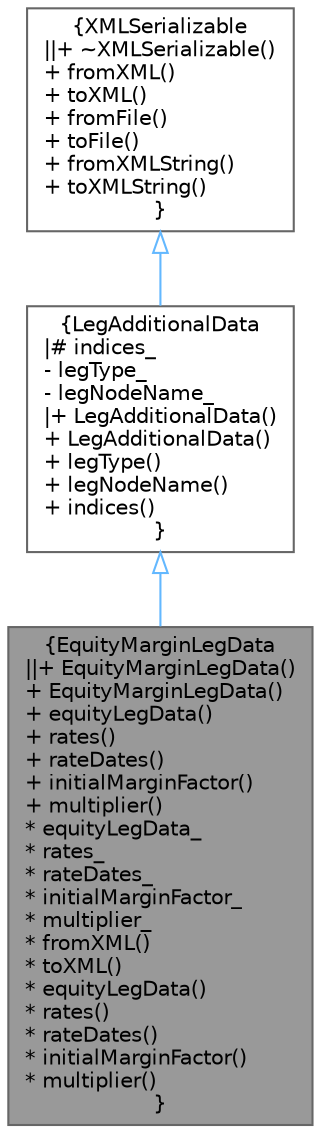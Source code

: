 digraph "EquityMarginLegData"
{
 // INTERACTIVE_SVG=YES
 // LATEX_PDF_SIZE
  bgcolor="transparent";
  edge [fontname=Helvetica,fontsize=10,labelfontname=Helvetica,labelfontsize=10];
  node [fontname=Helvetica,fontsize=10,shape=box,height=0.2,width=0.4];
  Node1 [label="{EquityMarginLegData\n||+ EquityMarginLegData()\l+ EquityMarginLegData()\l+ equityLegData()\l+ rates()\l+ rateDates()\l+ initialMarginFactor()\l+ multiplier()\l* equityLegData_\l* rates_\l* rateDates_\l* initialMarginFactor_\l* multiplier_\l* fromXML()\l* toXML()\l* equityLegData()\l* rates()\l* rateDates()\l* initialMarginFactor()\l* multiplier()\l}",height=0.2,width=0.4,color="gray40", fillcolor="grey60", style="filled", fontcolor="black",tooltip="Serializable Equity Margin Leg Data."];
  Node2 -> Node1 [dir="back",color="steelblue1",style="solid",arrowtail="onormal"];
  Node2 [label="{LegAdditionalData\n|# indices_\l- legType_\l- legNodeName_\l|+ LegAdditionalData()\l+ LegAdditionalData()\l+ legType()\l+ legNodeName()\l+ indices()\l}",height=0.2,width=0.4,color="gray40", fillcolor="white", style="filled",URL="$classore_1_1data_1_1_leg_additional_data.html",tooltip="Serializable Additional Leg Data."];
  Node3 -> Node2 [dir="back",color="steelblue1",style="solid",arrowtail="onormal"];
  Node3 [label="{XMLSerializable\n||+ ~XMLSerializable()\l+ fromXML()\l+ toXML()\l+ fromFile()\l+ toFile()\l+ fromXMLString()\l+ toXMLString()\l}",height=0.2,width=0.4,color="gray40", fillcolor="white", style="filled",URL="$classore_1_1data_1_1_x_m_l_serializable.html",tooltip="Base class for all serializable classes."];
}
